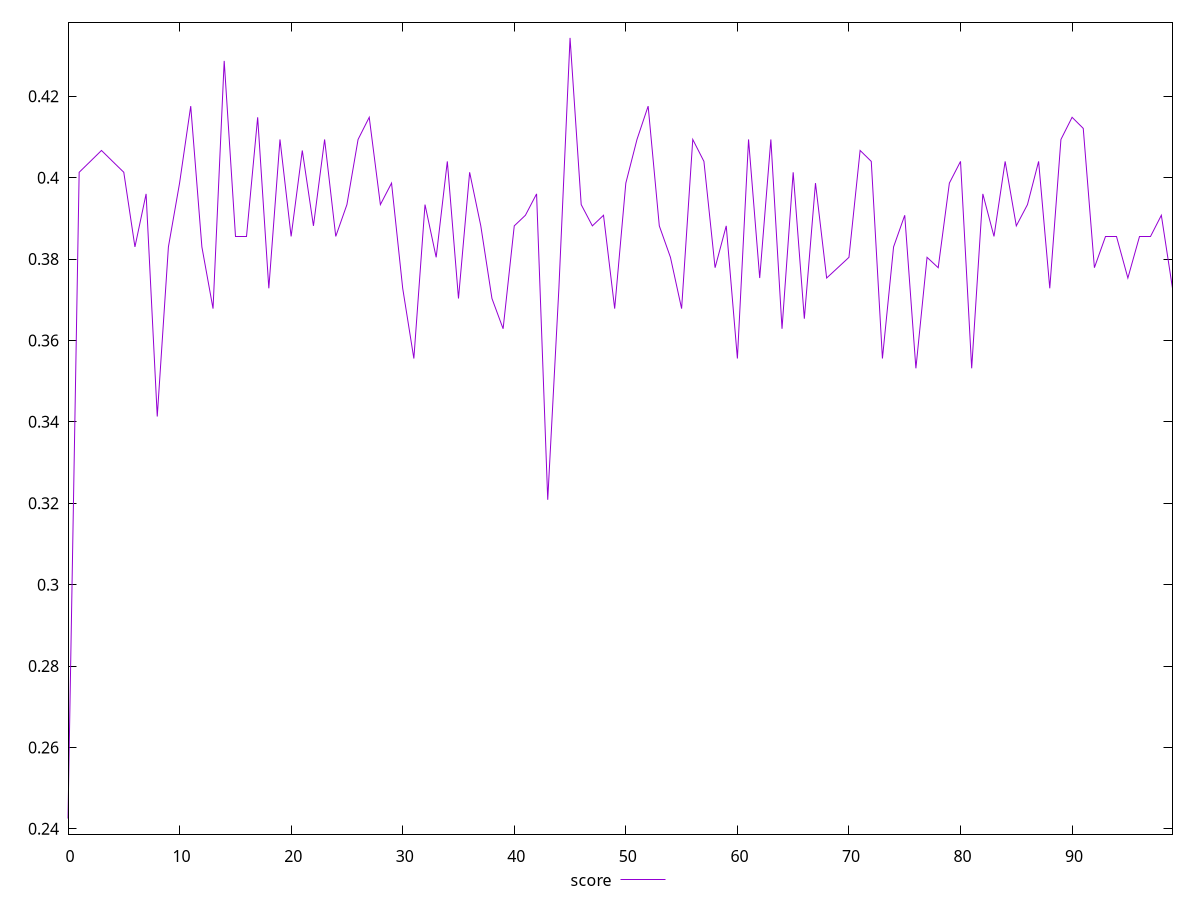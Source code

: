 reset

$score <<EOF
0 0.2425197073059409
1 0.4013331823955296
2 0.404008499025749
3 0.40669780678037903
4 0.404008499025749
5 0.4013331823955296
6 0.3829979349557569
7 0.39602454179826796
8 0.3413116586107596
9 0.3829979349557521
10 0.3986718621702126
11 0.4175947771385457
12 0.3829979349557569
13 0.36782727249668157
14 0.42871468007592217
15 0.3855752658136056
16 0.3855752658136056
17 0.41484959569195007
18 0.3728283622283925
19 0.40940109850833006
20 0.3855752658136056
21 0.40669780678037903
22 0.38816658760399136
23 0.40940109850833006
24 0.3855752658136056
25 0.39339122293424816
26 0.409401098508325
27 0.4148495956919451
28 0.3933912229342573
29 0.3986718621702126
30 0.37282836222838817
31 0.3555676813469126
32 0.3933912229342573
33 0.3804345882704065
34 0.404008499025749
35 0.3703208536464965
36 0.4013331823955296
37 0.38816658760398653
38 0.3703208536464922
39 0.36288182832269134
40 0.3881665876039957
41 0.39077190547644314
42 0.39602454179826796
43 0.32084699346177964
44 0.3728283622283925
45 0.4343578459053614
46 0.3933912229342528
47 0.38816658760399136
48 0.39077190547644314
49 0.36782727249668157
50 0.3986718621702173
51 0.4094010985083202
52 0.41759477713855103
53 0.38816658760399136
54 0.3804345882704065
55 0.36782727249668157
56 0.409401098508325
57 0.404008499025749
58 0.37788521742226383
59 0.38816658760399136
60 0.3555676813469126
61 0.409401098508325
62 0.3753498125355668
63 0.409401098508325
64 0.3628818283226867
65 0.4013331823955296
66 0.36534760307969977
67 0.3986718621702173
68 0.37534981253556204
69 0.37788521742226383
70 0.3804345882704065
71 0.40669780678037903
72 0.404008499025749
73 0.3555676813469126
74 0.3829979349557613
75 0.39077190547644786
76 0.3531572881383264
77 0.3804345882704065
78 0.37788521742226383
79 0.3986718621702126
80 0.4040084990257442
81 0.3531572881383264
82 0.39602454179826796
83 0.3855752658136056
84 0.40400849902575375
85 0.38816658760399136
86 0.3933912229342528
87 0.404008499025749
88 0.3728283622283972
89 0.40940109850833006
90 0.41484959569195007
91 0.412118365148831
92 0.37788521742226383
93 0.38557526581361035
94 0.3855752658136056
95 0.3753498125355668
96 0.38557526581361035
97 0.3855752658136056
98 0.39077190547644314
99 0.3728283622283925
EOF

set key outside below
set xrange [0:99]
set yrange [0.2386829445339525:0.43819460867734983]
set terminal svg size 640, 490 enhanced background rgb 'white'
set output "report_00007_2020-12-11T15:55:29.892Z/max-potential-fid/samples/pages/score/values.svg"

plot $score title "score" with line

reset
